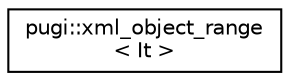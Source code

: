 digraph "Graphical Class Hierarchy"
{
 // LATEX_PDF_SIZE
  edge [fontname="Helvetica",fontsize="10",labelfontname="Helvetica",labelfontsize="10"];
  node [fontname="Helvetica",fontsize="10",shape=record];
  rankdir="LR";
  Node0 [label="pugi::xml_object_range\l\< It \>",height=0.2,width=0.4,color="black", fillcolor="white", style="filled",URL="$classpugi_1_1xml__object__range.html",tooltip=" "];
}
